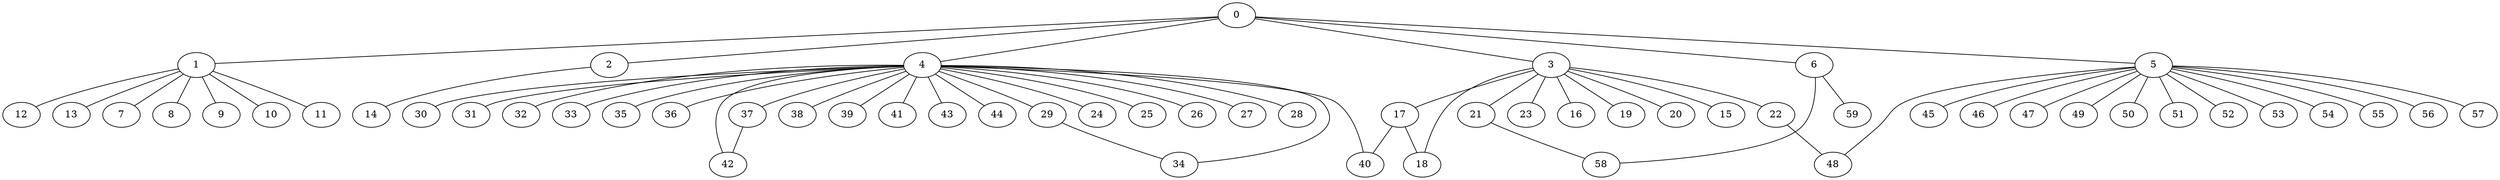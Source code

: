 
graph graphname {
    0 -- 1
0 -- 2
0 -- 3
0 -- 4
0 -- 5
0 -- 6
1 -- 7
1 -- 8
1 -- 9
1 -- 10
1 -- 11
1 -- 12
1 -- 13
2 -- 14
3 -- 15
3 -- 16
3 -- 17
3 -- 18
3 -- 19
3 -- 20
3 -- 21
3 -- 22
3 -- 23
4 -- 24
4 -- 25
4 -- 26
4 -- 27
4 -- 28
4 -- 29
4 -- 30
4 -- 31
4 -- 32
4 -- 33
4 -- 34
4 -- 35
4 -- 36
4 -- 37
4 -- 38
4 -- 39
4 -- 40
4 -- 41
4 -- 42
4 -- 43
4 -- 44
5 -- 45
5 -- 46
5 -- 47
5 -- 48
5 -- 49
5 -- 50
5 -- 51
5 -- 52
5 -- 53
5 -- 54
5 -- 55
5 -- 56
5 -- 57
6 -- 58
6 -- 59
17 -- 18
17 -- 40
21 -- 58
22 -- 48
29 -- 34
37 -- 42

}
